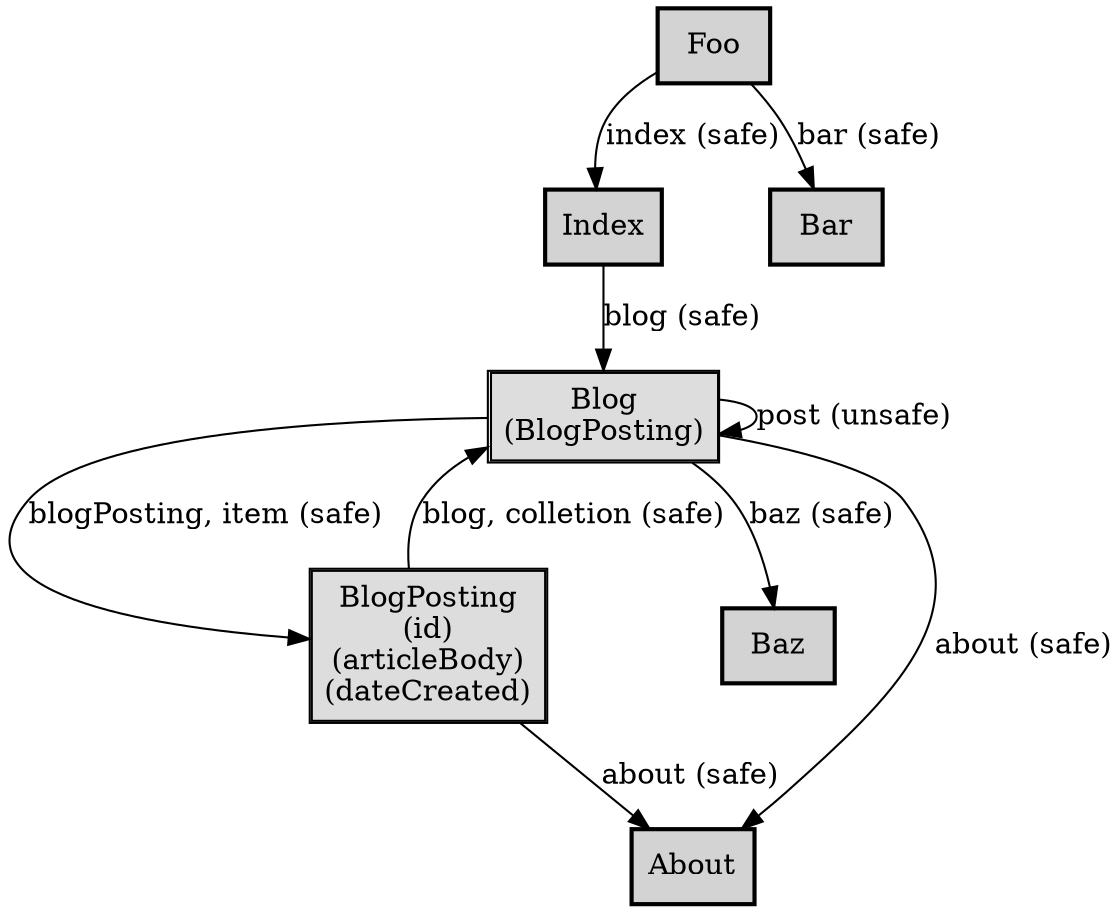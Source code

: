 digraph application_state_diagram {
  graph [
    labelloc="b";
    fontname="Helvetica"
    label="";
    URL="index.html"
  ];
  node [shape = box, style = "bold,filled"];

    Blog [style=solid, margin=0.02, label=<<table cellspacing="0" cellpadding="5" cellborder="1" border="0"><tr><td bgcolor="#dddddd">Blog<br />(BlogPosting)<br /></td></tr></table>>,shape=box URL="docs/semantic.Blog.html"]
    BlogPosting [style=solid, margin=0.02, label=<<table cellspacing="0" cellpadding="5" cellborder="1" border="0"><tr><td bgcolor="#dddddd">BlogPosting<br />(id)<br />(articleBody)<br />(dateCreated)<br /></td></tr></table>>,shape=box URL="docs/semantic.BlogPosting.html"]

    Index->Blog [label = "blog (safe)" URL="docs/safe.blog.html"];
    Blog->BlogPosting [label = "blogPosting, item (safe)" URL="docs/safe.blogPosting.html"];
    Blog->Blog [label = "post (unsafe)" URL="docs/unsafe.post.html"];
    Foo->Bar [label = "bar (safe)" URL="docs/safe.bar.html"];
    Foo->Index [label = "index (safe)" URL="docs/safe.index.html"];
    Blog->Baz [label = "baz (safe)" URL="docs/safe.baz.html"];
    Blog->About [label = "about (safe)" URL="docs/safe.about.html"];
    BlogPosting->Blog [label = "blog, colletion (safe)" URL="docs/safe.blog.html"];
    BlogPosting->About [label = "about (safe)" URL="docs/safe.about.html"];

    Index [URL="docs/semantic.Index.html"]
    Foo [URL="docs/semantic.Foo.html"]
    Bar [URL="docs/semantic.Bar.html"]
    Baz [URL="docs/semantic.Baz.html"]
    About [URL="docs/semantic.About.html"]

}